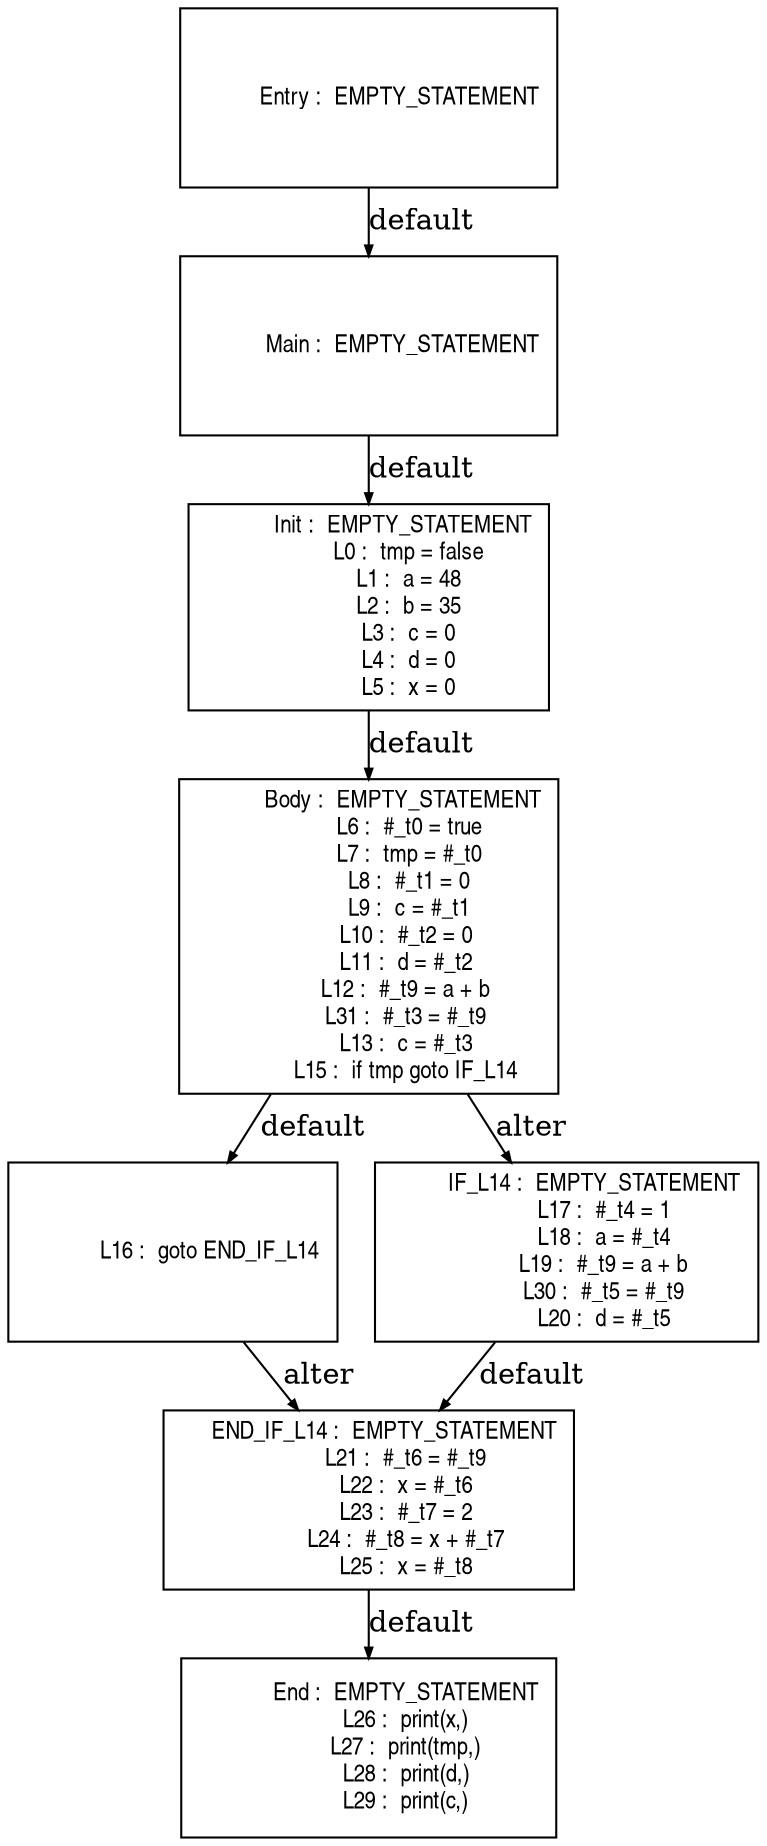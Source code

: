 digraph G {
  ranksep=.25;
  edge [arrowsize=.5]
  node [shape=rectangle, fontname="ArialNarrow",
        fontsize=12,  height=1.2];
  "           Main :  EMPTY_STATEMENT
"; "           Init :  EMPTY_STATEMENT
             L0 :  tmp = false
             L1 :  a = 48
             L2 :  b = 35
             L3 :  c = 0
             L4 :  d = 0
             L5 :  x = 0
"; "           Body :  EMPTY_STATEMENT
             L6 :  #_t0 = true
             L7 :  tmp = #_t0
             L8 :  #_t1 = 0
             L9 :  c = #_t1
            L10 :  #_t2 = 0
            L11 :  d = #_t2
            L12 :  #_t9 = a + b
            L31 :  #_t3 = #_t9
            L13 :  c = #_t3
            L15 :  if tmp goto IF_L14
"; "            L16 :  goto END_IF_L14
"; "         IF_L14 :  EMPTY_STATEMENT
            L17 :  #_t4 = 1
            L18 :  a = #_t4
            L19 :  #_t9 = a + b
            L30 :  #_t5 = #_t9
            L20 :  d = #_t5
"; "     END_IF_L14 :  EMPTY_STATEMENT
            L21 :  #_t6 = #_t9
            L22 :  x = #_t6
            L23 :  #_t7 = 2
            L24 :  #_t8 = x + #_t7
            L25 :  x = #_t8
"; "          Entry :  EMPTY_STATEMENT
"; "            End :  EMPTY_STATEMENT
            L26 :  print(x,)
            L27 :  print(tmp,)
            L28 :  print(d,)
            L29 :  print(c,)
"; 
  "           Main :  EMPTY_STATEMENT
" -> "           Init :  EMPTY_STATEMENT
             L0 :  tmp = false
             L1 :  a = 48
             L2 :  b = 35
             L3 :  c = 0
             L4 :  d = 0
             L5 :  x = 0
"  [label="default"];
  "           Init :  EMPTY_STATEMENT
             L0 :  tmp = false
             L1 :  a = 48
             L2 :  b = 35
             L3 :  c = 0
             L4 :  d = 0
             L5 :  x = 0
" -> "           Body :  EMPTY_STATEMENT
             L6 :  #_t0 = true
             L7 :  tmp = #_t0
             L8 :  #_t1 = 0
             L9 :  c = #_t1
            L10 :  #_t2 = 0
            L11 :  d = #_t2
            L12 :  #_t9 = a + b
            L31 :  #_t3 = #_t9
            L13 :  c = #_t3
            L15 :  if tmp goto IF_L14
"  [label="default"];
  "           Body :  EMPTY_STATEMENT
             L6 :  #_t0 = true
             L7 :  tmp = #_t0
             L8 :  #_t1 = 0
             L9 :  c = #_t1
            L10 :  #_t2 = 0
            L11 :  d = #_t2
            L12 :  #_t9 = a + b
            L31 :  #_t3 = #_t9
            L13 :  c = #_t3
            L15 :  if tmp goto IF_L14
" -> "            L16 :  goto END_IF_L14
"  [label="default"];
  "           Body :  EMPTY_STATEMENT
             L6 :  #_t0 = true
             L7 :  tmp = #_t0
             L8 :  #_t1 = 0
             L9 :  c = #_t1
            L10 :  #_t2 = 0
            L11 :  d = #_t2
            L12 :  #_t9 = a + b
            L31 :  #_t3 = #_t9
            L13 :  c = #_t3
            L15 :  if tmp goto IF_L14
" -> "         IF_L14 :  EMPTY_STATEMENT
            L17 :  #_t4 = 1
            L18 :  a = #_t4
            L19 :  #_t9 = a + b
            L30 :  #_t5 = #_t9
            L20 :  d = #_t5
"  [label="alter"];
  "            L16 :  goto END_IF_L14
" -> "     END_IF_L14 :  EMPTY_STATEMENT
            L21 :  #_t6 = #_t9
            L22 :  x = #_t6
            L23 :  #_t7 = 2
            L24 :  #_t8 = x + #_t7
            L25 :  x = #_t8
"  [label="alter"];
  "         IF_L14 :  EMPTY_STATEMENT
            L17 :  #_t4 = 1
            L18 :  a = #_t4
            L19 :  #_t9 = a + b
            L30 :  #_t5 = #_t9
            L20 :  d = #_t5
" -> "     END_IF_L14 :  EMPTY_STATEMENT
            L21 :  #_t6 = #_t9
            L22 :  x = #_t6
            L23 :  #_t7 = 2
            L24 :  #_t8 = x + #_t7
            L25 :  x = #_t8
"  [label="default"];
  "     END_IF_L14 :  EMPTY_STATEMENT
            L21 :  #_t6 = #_t9
            L22 :  x = #_t6
            L23 :  #_t7 = 2
            L24 :  #_t8 = x + #_t7
            L25 :  x = #_t8
" -> "            End :  EMPTY_STATEMENT
            L26 :  print(x,)
            L27 :  print(tmp,)
            L28 :  print(d,)
            L29 :  print(c,)
"  [label="default"];
  "          Entry :  EMPTY_STATEMENT
" -> "           Main :  EMPTY_STATEMENT
"  [label="default"];
}
